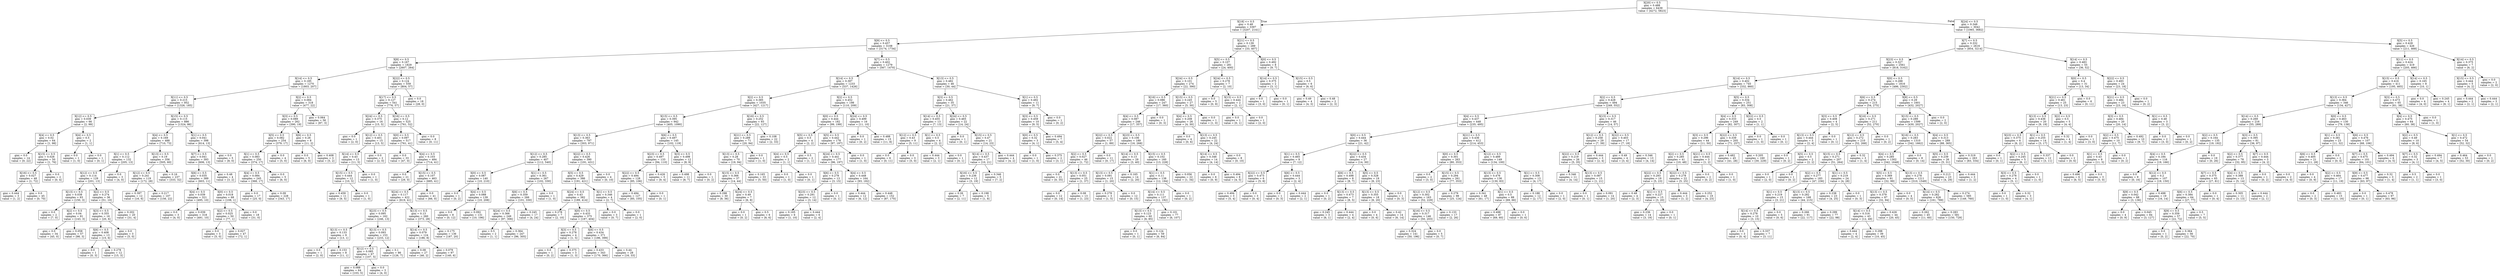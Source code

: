 digraph Tree {
node [shape=box] ;
0 [label="X[20] <= 0.5\ngini = 0.488\nsamples = 6439\nvalue = [4272, 5823]"] ;
1 [label="X[18] <= 0.5\ngini = 0.48\nsamples = 3397\nvalue = [3207, 2141]"] ;
0 -> 1 [labeldistance=2.5, labelangle=45, headlabel="True"] ;
2 [label="X[9] <= 0.5\ngini = 0.457\nsamples = 3108\nvalue = [3174, 1734]"] ;
1 -> 2 ;
3 [label="X[8] <= 0.5\ngini = 0.167\nsamples = 1829\nvalue = [2607, 264]"] ;
2 -> 3 ;
4 [label="X[14] <= 0.5\ngini = 0.185\nsamples = 1270\nvalue = [1803, 207]"] ;
3 -> 4 ;
5 [label="X[11] <= 0.5\ngini = 0.215\nsamples = 952\nvalue = [1326, 185]"] ;
4 -> 5 ;
6 [label="X[12] <= 0.5\ngini = 0.039\nsamples = 66\nvalue = [2, 99]"] ;
5 -> 6 ;
7 [label="X[4] <= 0.5\ngini = 0.02\nsamples = 64\nvalue = [1, 98]"] ;
6 -> 7 ;
8 [label="gini = 0.0\nsamples = 14\nvalue = [0, 22]"] ;
7 -> 8 ;
9 [label="X[15] <= 0.5\ngini = 0.026\nsamples = 50\nvalue = [1, 76]"] ;
7 -> 9 ;
10 [label="X[16] <= 0.5\ngini = 0.027\nsamples = 48\nvalue = [1, 72]"] ;
9 -> 10 ;
11 [label="gini = 0.444\nsamples = 3\nvalue = [1, 2]"] ;
10 -> 11 ;
12 [label="gini = 0.0\nsamples = 45\nvalue = [0, 70]"] ;
10 -> 12 ;
13 [label="gini = 0.0\nsamples = 2\nvalue = [0, 4]"] ;
9 -> 13 ;
14 [label="X[4] <= 0.5\ngini = 0.5\nsamples = 2\nvalue = [1, 1]"] ;
6 -> 14 ;
15 [label="gini = 0.0\nsamples = 1\nvalue = [1, 0]"] ;
14 -> 15 ;
16 [label="gini = 0.0\nsamples = 1\nvalue = [0, 1]"] ;
14 -> 16 ;
17 [label="X[15] <= 0.5\ngini = 0.115\nsamples = 886\nvalue = [1324, 86]"] ;
5 -> 17 ;
18 [label="X[4] <= 0.5\ngini = 0.169\nsamples = 488\nvalue = [710, 73]"] ;
17 -> 18 ;
19 [label="X[1] <= 0.5\ngini = 0.112\nsamples = 132\nvalue = [205, 13]"] ;
18 -> 19 ;
20 [label="X[12] <= 0.5\ngini = 0.114\nsamples = 129\nvalue = [201, 13]"] ;
19 -> 20 ;
21 [label="X[13] <= 0.5\ngini = 0.038\nsamples = 93\nvalue = [150, 3]"] ;
20 -> 21 ;
22 [label="gini = 0.0\nsamples = 2\nvalue = [7, 0]"] ;
21 -> 22 ;
23 [label="X[2] <= 0.5\ngini = 0.04\nsamples = 91\nvalue = [143, 3]"] ;
21 -> 23 ;
24 [label="gini = 0.0\nsamples = 34\nvalue = [45, 0]"] ;
23 -> 24 ;
25 [label="gini = 0.058\nsamples = 57\nvalue = [98, 3]"] ;
23 -> 25 ;
26 [label="X[2] <= 0.5\ngini = 0.274\nsamples = 36\nvalue = [51, 10]"] ;
20 -> 26 ;
27 [label="X[3] <= 0.5\ngini = 0.355\nsamples = 16\nvalue = [20, 6]"] ;
26 -> 27 ;
28 [label="X[6] <= 0.5\ngini = 0.408\nsamples = 13\nvalue = [15, 6]"] ;
27 -> 28 ;
29 [label="gini = 0.0\nsamples = 1\nvalue = [0, 3]"] ;
28 -> 29 ;
30 [label="gini = 0.278\nsamples = 12\nvalue = [15, 3]"] ;
28 -> 30 ;
31 [label="gini = 0.0\nsamples = 3\nvalue = [5, 0]"] ;
27 -> 31 ;
32 [label="gini = 0.202\nsamples = 20\nvalue = [31, 4]"] ;
26 -> 32 ;
33 [label="gini = 0.0\nsamples = 3\nvalue = [4, 0]"] ;
19 -> 33 ;
34 [label="X[13] <= 0.5\ngini = 0.19\nsamples = 356\nvalue = [505, 60]"] ;
18 -> 34 ;
35 [label="X[12] <= 0.5\ngini = 0.241\nsamples = 119\nvalue = [172, 28]"] ;
34 -> 35 ;
36 [label="gini = 0.397\nsamples = 12\nvalue = [16, 6]"] ;
35 -> 36 ;
37 [label="gini = 0.217\nsamples = 107\nvalue = [156, 22]"] ;
35 -> 37 ;
38 [label="gini = 0.16\nsamples = 237\nvalue = [333, 32]"] ;
34 -> 38 ;
39 [label="X[1] <= 0.5\ngini = 0.041\nsamples = 398\nvalue = [614, 13]"] ;
17 -> 39 ;
40 [label="X[7] <= 0.5\ngini = 0.041\nsamples = 393\nvalue = [606, 13]"] ;
39 -> 40 ;
41 [label="X[6] <= 0.5\ngini = 0.035\nsamples = 389\nvalue = [603, 11]"] ;
40 -> 41 ;
42 [label="X[4] <= 0.5\ngini = 0.039\nsamples = 321\nvalue = [495, 10]"] ;
41 -> 42 ;
43 [label="gini = 0.0\nsamples = 3\nvalue = [4, 0]"] ;
42 -> 43 ;
44 [label="gini = 0.039\nsamples = 318\nvalue = [491, 10]"] ;
42 -> 44 ;
45 [label="X[0] <= 0.5\ngini = 0.018\nsamples = 68\nvalue = [108, 1]"] ;
41 -> 45 ;
46 [label="X[2] <= 0.5\ngini = 0.025\nsamples = 50\nvalue = [77, 1]"] ;
45 -> 46 ;
47 [label="gini = 0.0\nsamples = 3\nvalue = [5, 0]"] ;
46 -> 47 ;
48 [label="gini = 0.027\nsamples = 47\nvalue = [72, 1]"] ;
46 -> 48 ;
49 [label="gini = 0.0\nsamples = 18\nvalue = [31, 0]"] ;
45 -> 49 ;
50 [label="gini = 0.48\nsamples = 4\nvalue = [3, 2]"] ;
40 -> 50 ;
51 [label="gini = 0.0\nsamples = 5\nvalue = [8, 0]"] ;
39 -> 51 ;
52 [label="X[2] <= 0.5\ngini = 0.084\nsamples = 318\nvalue = [477, 22]"] ;
4 -> 52 ;
53 [label="X[3] <= 0.5\ngini = 0.089\nsamples = 262\nvalue = [390, 19]"] ;
52 -> 53 ;
54 [label="X[5] <= 0.5\ngini = 0.082\nsamples = 254\nvalue = [379, 17]"] ;
53 -> 54 ;
55 [label="X[1] <= 0.5\ngini = 0.083\nsamples = 250\nvalue = [374, 17]"] ;
54 -> 55 ;
56 [label="X[4] <= 0.5\ngini = 0.084\nsamples = 245\nvalue = [368, 17]"] ;
55 -> 56 ;
57 [label="gini = 0.0\nsamples = 17\nvalue = [25, 0]"] ;
56 -> 57 ;
58 [label="gini = 0.09\nsamples = 228\nvalue = [343, 17]"] ;
56 -> 58 ;
59 [label="gini = 0.0\nsamples = 5\nvalue = [6, 0]"] ;
55 -> 59 ;
60 [label="gini = 0.0\nsamples = 4\nvalue = [5, 0]"] ;
54 -> 60 ;
61 [label="X[6] <= 0.5\ngini = 0.26\nsamples = 8\nvalue = [11, 2]"] ;
53 -> 61 ;
62 [label="gini = 0.0\nsamples = 5\nvalue = [6, 0]"] ;
61 -> 62 ;
63 [label="gini = 0.408\nsamples = 3\nvalue = [5, 2]"] ;
61 -> 63 ;
64 [label="gini = 0.064\nsamples = 56\nvalue = [87, 3]"] ;
52 -> 64 ;
65 [label="X[22] <= 0.5\ngini = 0.124\nsamples = 559\nvalue = [804, 57]"] ;
3 -> 65 ;
66 [label="X[17] <= 0.5\ngini = 0.127\nsamples = 541\nvalue = [776, 57]"] ;
65 -> 66 ;
67 [label="X[24] <= 0.5\ngini = 0.375\nsamples = 16\nvalue = [15, 5]"] ;
66 -> 67 ;
68 [label="gini = 0.0\nsamples = 1\nvalue = [2, 0]"] ;
67 -> 68 ;
69 [label="X[12] <= 0.5\ngini = 0.401\nsamples = 15\nvalue = [13, 5]"] ;
67 -> 69 ;
70 [label="X[14] <= 0.5\ngini = 0.43\nsamples = 13\nvalue = [11, 5]"] ;
69 -> 70 ;
71 [label="X[15] <= 0.5\ngini = 0.444\nsamples = 12\nvalue = [10, 5]"] ;
70 -> 71 ;
72 [label="gini = 0.459\nsamples = 11\nvalue = [9, 5]"] ;
71 -> 72 ;
73 [label="gini = 0.0\nsamples = 1\nvalue = [1, 0]"] ;
71 -> 73 ;
74 [label="gini = 0.0\nsamples = 1\nvalue = [1, 0]"] ;
70 -> 74 ;
75 [label="gini = 0.0\nsamples = 2\nvalue = [2, 0]"] ;
69 -> 75 ;
76 [label="X[16] <= 0.5\ngini = 0.12\nsamples = 525\nvalue = [761, 52]"] ;
66 -> 76 ;
77 [label="X[0] <= 0.5\ngini = 0.097\nsamples = 517\nvalue = [761, 41]"] ;
76 -> 77 ;
78 [label="gini = 0.0\nsamples = 33\nvalue = [47, 0]"] ;
77 -> 78 ;
79 [label="X[4] <= 0.5\ngini = 0.103\nsamples = 484\nvalue = [714, 41]"] ;
77 -> 79 ;
80 [label="gini = 0.0\nsamples = 21\nvalue = [29, 0]"] ;
79 -> 80 ;
81 [label="X[15] <= 0.5\ngini = 0.107\nsamples = 463\nvalue = [685, 41]"] ;
79 -> 81 ;
82 [label="X[24] <= 0.5\ngini = 0.117\nsamples = 422\nvalue = [619, 41]"] ;
81 -> 82 ;
83 [label="X[23] <= 0.5\ngini = 0.095\nsamples = 162\nvalue = [246, 13]"] ;
82 -> 83 ;
84 [label="X[13] <= 0.5\ngini = 0.133\nsamples = 9\nvalue = [13, 1]"] ;
83 -> 84 ;
85 [label="gini = 0.0\nsamples = 1\nvalue = [2, 0]"] ;
84 -> 85 ;
86 [label="gini = 0.153\nsamples = 8\nvalue = [11, 1]"] ;
84 -> 86 ;
87 [label="X[13] <= 0.5\ngini = 0.093\nsamples = 153\nvalue = [233, 12]"] ;
83 -> 87 ;
88 [label="X[12] <= 0.5\ngini = 0.085\nsamples = 67\nvalue = [107, 5]"] ;
87 -> 88 ;
89 [label="gini = 0.088\nsamples = 64\nvalue = [103, 5]"] ;
88 -> 89 ;
90 [label="gini = 0.0\nsamples = 3\nvalue = [4, 0]"] ;
88 -> 90 ;
91 [label="gini = 0.1\nsamples = 86\nvalue = [126, 7]"] ;
87 -> 91 ;
92 [label="X[13] <= 0.5\ngini = 0.13\nsamples = 260\nvalue = [373, 28]"] ;
82 -> 92 ;
93 [label="X[14] <= 0.5\ngini = 0.079\nsamples = 124\nvalue = [186, 8]"] ;
92 -> 93 ;
94 [label="gini = 0.08\nsamples = 27\nvalue = [46, 2]"] ;
93 -> 94 ;
95 [label="gini = 0.079\nsamples = 97\nvalue = [140, 6]"] ;
93 -> 95 ;
96 [label="gini = 0.175\nsamples = 136\nvalue = [187, 20]"] ;
92 -> 96 ;
97 [label="gini = 0.0\nsamples = 41\nvalue = [66, 0]"] ;
81 -> 97 ;
98 [label="gini = 0.0\nsamples = 8\nvalue = [0, 11]"] ;
76 -> 98 ;
99 [label="gini = 0.0\nsamples = 18\nvalue = [28, 0]"] ;
65 -> 99 ;
100 [label="X[7] <= 0.5\ngini = 0.402\nsamples = 1279\nvalue = [567, 1470]"] ;
2 -> 100 ;
101 [label="X[14] <= 0.5\ngini = 0.397\nsamples = 1233\nvalue = [537, 1426]"] ;
100 -> 101 ;
102 [label="X[2] <= 0.5\ngini = 0.385\nsamples = 1035\nvalue = [427, 1217]"] ;
101 -> 102 ;
103 [label="X[15] <= 0.5\ngini = 0.395\nsamples = 942\nvalue = [405, 1090]"] ;
102 -> 103 ;
104 [label="X[13] <= 0.5\ngini = 0.363\nsamples = 797\nvalue = [303, 971]"] ;
103 -> 104 ;
105 [label="X[12] <= 0.5\ngini = 0.285\nsamples = 407\nvalue = [112, 540]"] ;
104 -> 105 ;
106 [label="X[0] <= 0.5\ngini = 0.087\nsamples = 140\nvalue = [10, 210]"] ;
105 -> 106 ;
107 [label="gini = 0.0\nsamples = 1\nvalue = [0, 2]"] ;
106 -> 107 ;
108 [label="X[4] <= 0.5\ngini = 0.088\nsamples = 139\nvalue = [10, 208]"] ;
106 -> 108 ;
109 [label="gini = 0.0\nsamples = 8\nvalue = [0, 12]"] ;
108 -> 109 ;
110 [label="gini = 0.092\nsamples = 131\nvalue = [10, 196]"] ;
108 -> 110 ;
111 [label="X[1] <= 0.5\ngini = 0.361\nsamples = 267\nvalue = [102, 330]"] ;
105 -> 111 ;
112 [label="X[6] <= 0.5\ngini = 0.359\nsamples = 266\nvalue = [101, 330]"] ;
111 -> 112 ;
113 [label="X[24] <= 0.5\ngini = 0.366\nsamples = 249\nvalue = [97, 306]"] ;
112 -> 113 ;
114 [label="gini = 0.5\nsamples = 2\nvalue = [1, 1]"] ;
113 -> 114 ;
115 [label="gini = 0.364\nsamples = 247\nvalue = [96, 305]"] ;
113 -> 115 ;
116 [label="gini = 0.245\nsamples = 17\nvalue = [4, 24]"] ;
112 -> 116 ;
117 [label="gini = 0.0\nsamples = 1\nvalue = [1, 0]"] ;
111 -> 117 ;
118 [label="X[22] <= 0.5\ngini = 0.426\nsamples = 390\nvalue = [191, 431]"] ;
104 -> 118 ;
119 [label="X[5] <= 0.5\ngini = 0.429\nsamples = 386\nvalue = [191, 421]"] ;
118 -> 119 ;
120 [label="X[24] <= 0.5\ngini = 0.43\nsamples = 382\nvalue = [189, 414]"] ;
119 -> 120 ;
121 [label="gini = 0.278\nsamples = 7\nvalue = [2, 10]"] ;
120 -> 121 ;
122 [label="X[0] <= 0.5\ngini = 0.433\nsamples = 375\nvalue = [187, 404]"] ;
120 -> 122 ;
123 [label="X[3] <= 0.5\ngini = 0.278\nsamples = 4\nvalue = [1, 5]"] ;
122 -> 123 ;
124 [label="gini = 0.0\nsamples = 1\nvalue = [0, 2]"] ;
123 -> 124 ;
125 [label="gini = 0.375\nsamples = 3\nvalue = [1, 3]"] ;
123 -> 125 ;
126 [label="X[6] <= 0.5\ngini = 0.434\nsamples = 371\nvalue = [186, 399]"] ;
122 -> 126 ;
127 [label="gini = 0.433\nsamples = 343\nvalue = [170, 366]"] ;
126 -> 127 ;
128 [label="gini = 0.44\nsamples = 28\nvalue = [16, 33]"] ;
126 -> 128 ;
129 [label="X[1] <= 0.5\ngini = 0.346\nsamples = 4\nvalue = [2, 7]"] ;
119 -> 129 ;
130 [label="gini = 0.0\nsamples = 3\nvalue = [0, 7]"] ;
129 -> 130 ;
131 [label="gini = 0.0\nsamples = 1\nvalue = [2, 0]"] ;
129 -> 131 ;
132 [label="gini = 0.0\nsamples = 4\nvalue = [0, 10]"] ;
118 -> 132 ;
133 [label="X[6] <= 0.5\ngini = 0.497\nsamples = 145\nvalue = [102, 119]"] ;
103 -> 133 ;
134 [label="X[23] <= 0.5\ngini = 0.497\nsamples = 133\nvalue = [94, 110]"] ;
133 -> 134 ;
135 [label="X[22] <= 0.5\ngini = 0.494\nsamples = 128\nvalue = [85, 106]"] ;
134 -> 135 ;
136 [label="gini = 0.494\nsamples = 127\nvalue = [85, 105]"] ;
135 -> 136 ;
137 [label="gini = 0.0\nsamples = 1\nvalue = [0, 1]"] ;
135 -> 137 ;
138 [label="gini = 0.426\nsamples = 5\nvalue = [9, 4]"] ;
134 -> 138 ;
139 [label="X[3] <= 0.5\ngini = 0.498\nsamples = 12\nvalue = [8, 9]"] ;
133 -> 139 ;
140 [label="gini = 0.498\nsamples = 11\nvalue = [8, 7]"] ;
139 -> 140 ;
141 [label="gini = 0.0\nsamples = 1\nvalue = [0, 2]"] ;
139 -> 141 ;
142 [label="X[16] <= 0.5\ngini = 0.252\nsamples = 93\nvalue = [22, 127]"] ;
102 -> 142 ;
143 [label="X[21] <= 0.5\ngini = 0.289\nsamples = 71\nvalue = [20, 94]"] ;
142 -> 143 ;
144 [label="X[13] <= 0.5\ngini = 0.28\nsamples = 70\nvalue = [19, 94]"] ;
143 -> 144 ;
145 [label="X[15] <= 0.5\ngini = 0.366\nsamples = 37\nvalue = [14, 44]"] ;
144 -> 145 ;
146 [label="gini = 0.298\nsamples = 30\nvalue = [8, 36]"] ;
145 -> 146 ;
147 [label="X[24] <= 0.5\ngini = 0.49\nsamples = 7\nvalue = [6, 8]"] ;
145 -> 147 ;
148 [label="gini = 0.0\nsamples = 1\nvalue = [0, 2]"] ;
147 -> 148 ;
149 [label="gini = 0.5\nsamples = 6\nvalue = [6, 6]"] ;
147 -> 149 ;
150 [label="gini = 0.165\nsamples = 33\nvalue = [5, 50]"] ;
144 -> 150 ;
151 [label="gini = 0.0\nsamples = 1\nvalue = [1, 0]"] ;
143 -> 151 ;
152 [label="gini = 0.108\nsamples = 22\nvalue = [2, 33]"] ;
142 -> 152 ;
153 [label="X[2] <= 0.5\ngini = 0.452\nsamples = 198\nvalue = [110, 209]"] ;
101 -> 153 ;
154 [label="X[0] <= 0.5\ngini = 0.444\nsamples = 182\nvalue = [99, 199]"] ;
153 -> 154 ;
155 [label="X[5] <= 0.5\ngini = 0.5\nsamples = 4\nvalue = [2, 2]"] ;
154 -> 155 ;
156 [label="X[4] <= 0.5\ngini = 0.5\nsamples = 2\nvalue = [1, 1]"] ;
155 -> 156 ;
157 [label="gini = 0.0\nsamples = 1\nvalue = [1, 0]"] ;
156 -> 157 ;
158 [label="gini = 0.0\nsamples = 1\nvalue = [0, 1]"] ;
156 -> 158 ;
159 [label="gini = 0.5\nsamples = 2\nvalue = [1, 1]"] ;
155 -> 159 ;
160 [label="X[5] <= 0.5\ngini = 0.442\nsamples = 178\nvalue = [97, 197]"] ;
154 -> 160 ;
161 [label="X[24] <= 0.5\ngini = 0.441\nsamples = 177\nvalue = [96, 197]"] ;
160 -> 161 ;
162 [label="X[6] <= 0.5\ngini = 0.278\nsamples = 13\nvalue = [3, 15]"] ;
161 -> 162 ;
163 [label="X[23] <= 0.5\ngini = 0.291\nsamples = 12\nvalue = [3, 14]"] ;
162 -> 163 ;
164 [label="gini = 0.165\nsamples = 6\nvalue = [1, 10]"] ;
163 -> 164 ;
165 [label="gini = 0.444\nsamples = 6\nvalue = [2, 4]"] ;
163 -> 165 ;
166 [label="gini = 0.0\nsamples = 1\nvalue = [0, 1]"] ;
162 -> 166 ;
167 [label="X[4] <= 0.5\ngini = 0.448\nsamples = 164\nvalue = [93, 182]"] ;
161 -> 167 ;
168 [label="gini = 0.444\nsamples = 12\nvalue = [6, 12]"] ;
167 -> 168 ;
169 [label="gini = 0.448\nsamples = 152\nvalue = [87, 170]"] ;
167 -> 169 ;
170 [label="gini = 0.0\nsamples = 1\nvalue = [1, 0]"] ;
160 -> 170 ;
171 [label="X[24] <= 0.5\ngini = 0.499\nsamples = 16\nvalue = [11, 10]"] ;
153 -> 171 ;
172 [label="gini = 0.0\nsamples = 1\nvalue = [0, 2]"] ;
171 -> 172 ;
173 [label="gini = 0.488\nsamples = 15\nvalue = [11, 8]"] ;
171 -> 173 ;
174 [label="X[13] <= 0.5\ngini = 0.482\nsamples = 46\nvalue = [30, 44]"] ;
100 -> 174 ;
175 [label="X[3] <= 0.5\ngini = 0.462\nsamples = 35\nvalue = [21, 37]"] ;
174 -> 175 ;
176 [label="X[14] <= 0.5\ngini = 0.455\nsamples = 13\nvalue = [7, 13]"] ;
175 -> 176 ;
177 [label="X[12] <= 0.5\ngini = 0.43\nsamples = 9\nvalue = [5, 11]"] ;
176 -> 177 ;
178 [label="gini = 0.0\nsamples = 6\nvalue = [0, 11]"] ;
177 -> 178 ;
179 [label="gini = 0.0\nsamples = 3\nvalue = [5, 0]"] ;
177 -> 179 ;
180 [label="X[1] <= 0.5\ngini = 0.5\nsamples = 4\nvalue = [2, 2]"] ;
176 -> 180 ;
181 [label="gini = 0.444\nsamples = 3\nvalue = [2, 1]"] ;
180 -> 181 ;
182 [label="gini = 0.0\nsamples = 1\nvalue = [0, 1]"] ;
180 -> 182 ;
183 [label="X[24] <= 0.5\ngini = 0.465\nsamples = 22\nvalue = [14, 24]"] ;
175 -> 183 ;
184 [label="gini = 0.0\nsamples = 1\nvalue = [0, 1]"] ;
183 -> 184 ;
185 [label="X[15] <= 0.5\ngini = 0.47\nsamples = 21\nvalue = [14, 23]"] ;
183 -> 185 ;
186 [label="X[14] <= 0.5\ngini = 0.437\nsamples = 17\nvalue = [10, 21]"] ;
185 -> 186 ;
187 [label="X[16] <= 0.5\ngini = 0.236\nsamples = 12\nvalue = [3, 19]"] ;
186 -> 187 ;
188 [label="gini = 0.26\nsamples = 7\nvalue = [2, 11]"] ;
187 -> 188 ;
189 [label="gini = 0.198\nsamples = 5\nvalue = [1, 8]"] ;
187 -> 189 ;
190 [label="gini = 0.346\nsamples = 5\nvalue = [7, 2]"] ;
186 -> 190 ;
191 [label="gini = 0.444\nsamples = 4\nvalue = [4, 2]"] ;
185 -> 191 ;
192 [label="X[1] <= 0.5\ngini = 0.492\nsamples = 11\nvalue = [9, 7]"] ;
174 -> 192 ;
193 [label="X[3] <= 0.5\ngini = 0.459\nsamples = 10\nvalue = [9, 5]"] ;
192 -> 193 ;
194 [label="X[0] <= 0.5\ngini = 0.32\nsamples = 3\nvalue = [4, 1]"] ;
193 -> 194 ;
195 [label="gini = 0.0\nsamples = 1\nvalue = [1, 0]"] ;
194 -> 195 ;
196 [label="gini = 0.375\nsamples = 2\nvalue = [3, 1]"] ;
194 -> 196 ;
197 [label="gini = 0.494\nsamples = 7\nvalue = [5, 4]"] ;
193 -> 197 ;
198 [label="gini = 0.0\nsamples = 1\nvalue = [0, 2]"] ;
192 -> 198 ;
199 [label="X[21] <= 0.5\ngini = 0.139\nsamples = 289\nvalue = [33, 407]"] ;
1 -> 199 ;
200 [label="X[5] <= 0.5\ngini = 0.107\nsamples = 281\nvalue = [24, 400]"] ;
199 -> 200 ;
201 [label="X[24] <= 0.5\ngini = 0.101\nsamples = 274\nvalue = [22, 390]"] ;
200 -> 201 ;
202 [label="X[16] <= 0.5\ngini = 0.086\nsamples = 247\nvalue = [17, 360]"] ;
201 -> 202 ;
203 [label="X[4] <= 0.5\ngini = 0.087\nsamples = 246\nvalue = [17, 357]"] ;
202 -> 203 ;
204 [label="X[22] <= 0.5\ngini = 0.022\nsamples = 57\nvalue = [1, 89]"] ;
203 -> 204 ;
205 [label="X[2] <= 0.5\ngini = 0.027\nsamples = 46\nvalue = [1, 72]"] ;
204 -> 205 ;
206 [label="gini = 0.0\nsamples = 21\nvalue = [0, 35]"] ;
205 -> 206 ;
207 [label="X[13] <= 0.5\ngini = 0.051\nsamples = 25\nvalue = [1, 37]"] ;
205 -> 207 ;
208 [label="gini = 0.0\nsamples = 12\nvalue = [0, 14]"] ;
207 -> 208 ;
209 [label="gini = 0.08\nsamples = 13\nvalue = [1, 23]"] ;
207 -> 209 ;
210 [label="gini = 0.0\nsamples = 11\nvalue = [0, 17]"] ;
204 -> 210 ;
211 [label="X[23] <= 0.5\ngini = 0.106\nsamples = 189\nvalue = [16, 268]"] ;
203 -> 211 ;
212 [label="X[14] <= 0.5\ngini = 0.13\nsamples = 29\nvalue = [3, 40]"] ;
211 -> 212 ;
213 [label="X[13] <= 0.5\ngini = 0.091\nsamples = 15\nvalue = [1, 20]"] ;
212 -> 213 ;
214 [label="gini = 0.278\nsamples = 3\nvalue = [1, 5]"] ;
213 -> 214 ;
215 [label="gini = 0.0\nsamples = 12\nvalue = [0, 15]"] ;
213 -> 215 ;
216 [label="gini = 0.165\nsamples = 14\nvalue = [2, 20]"] ;
212 -> 216 ;
217 [label="X[15] <= 0.5\ngini = 0.102\nsamples = 160\nvalue = [13, 228]"] ;
211 -> 217 ;
218 [label="X[1] <= 0.5\ngini = 0.11\nsamples = 138\nvalue = [12, 194]"] ;
217 -> 218 ;
219 [label="X[14] <= 0.5\ngini = 0.111\nsamples = 137\nvalue = [12, 192]"] ;
218 -> 219 ;
220 [label="X[13] <= 0.5\ngini = 0.123\nsamples = 60\nvalue = [6, 85]"] ;
219 -> 220 ;
221 [label="gini = 0.0\nsamples = 1\nvalue = [0, 1]"] ;
220 -> 221 ;
222 [label="gini = 0.124\nsamples = 59\nvalue = [6, 84]"] ;
220 -> 222 ;
223 [label="gini = 0.101\nsamples = 77\nvalue = [6, 107]"] ;
219 -> 223 ;
224 [label="gini = 0.0\nsamples = 1\nvalue = [0, 2]"] ;
218 -> 224 ;
225 [label="gini = 0.056\nsamples = 22\nvalue = [1, 34]"] ;
217 -> 225 ;
226 [label="gini = 0.0\nsamples = 1\nvalue = [0, 3]"] ;
202 -> 226 ;
227 [label="X[15] <= 0.5\ngini = 0.245\nsamples = 27\nvalue = [5, 30]"] ;
201 -> 227 ;
228 [label="X[4] <= 0.5\ngini = 0.208\nsamples = 26\nvalue = [4, 30]"] ;
227 -> 228 ;
229 [label="gini = 0.0\nsamples = 4\nvalue = [0, 6]"] ;
228 -> 229 ;
230 [label="X[13] <= 0.5\ngini = 0.245\nsamples = 22\nvalue = [4, 24]"] ;
228 -> 230 ;
231 [label="X[14] <= 0.5\ngini = 0.346\nsamples = 14\nvalue = [4, 14]"] ;
230 -> 231 ;
232 [label="gini = 0.0\nsamples = 6\nvalue = [0, 9]"] ;
231 -> 232 ;
233 [label="gini = 0.494\nsamples = 8\nvalue = [4, 5]"] ;
231 -> 233 ;
234 [label="gini = 0.0\nsamples = 8\nvalue = [0, 10]"] ;
230 -> 234 ;
235 [label="gini = 0.0\nsamples = 1\nvalue = [1, 0]"] ;
227 -> 235 ;
236 [label="X[24] <= 0.5\ngini = 0.278\nsamples = 7\nvalue = [2, 10]"] ;
200 -> 236 ;
237 [label="gini = 0.0\nsamples = 5\nvalue = [0, 9]"] ;
236 -> 237 ;
238 [label="X[15] <= 0.5\ngini = 0.444\nsamples = 2\nvalue = [2, 1]"] ;
236 -> 238 ;
239 [label="gini = 0.0\nsamples = 1\nvalue = [0, 1]"] ;
238 -> 239 ;
240 [label="gini = 0.0\nsamples = 1\nvalue = [2, 0]"] ;
238 -> 240 ;
241 [label="X[0] <= 0.5\ngini = 0.492\nsamples = 8\nvalue = [9, 7]"] ;
199 -> 241 ;
242 [label="X[14] <= 0.5\ngini = 0.375\nsamples = 2\nvalue = [3, 1]"] ;
241 -> 242 ;
243 [label="gini = 0.0\nsamples = 1\nvalue = [3, 0]"] ;
242 -> 243 ;
244 [label="gini = 0.0\nsamples = 1\nvalue = [0, 1]"] ;
242 -> 244 ;
245 [label="X[15] <= 0.5\ngini = 0.5\nsamples = 6\nvalue = [6, 6]"] ;
241 -> 245 ;
246 [label="gini = 0.49\nsamples = 4\nvalue = [4, 3]"] ;
245 -> 246 ;
247 [label="gini = 0.48\nsamples = 2\nvalue = [2, 3]"] ;
245 -> 247 ;
248 [label="X[24] <= 0.5\ngini = 0.348\nsamples = 3042\nvalue = [1065, 3682]"] ;
0 -> 248 [labeldistance=2.5, labelangle=-45, headlabel="False"] ;
249 [label="X[7] <= 0.5\ngini = 0.332\nsamples = 2616\nvalue = [854, 3214]"] ;
248 -> 249 ;
250 [label="X[23] <= 0.5\ngini = 0.327\nsamples = 2561\nvalue = [818, 3162]"] ;
249 -> 250 ;
251 [label="X[14] <= 0.5\ngini = 0.402\nsamples = 745\nvalue = [332, 860]"] ;
250 -> 251 ;
252 [label="X[2] <= 0.5\ngini = 0.428\nsamples = 494\nvalue = [249, 552]"] ;
251 -> 252 ;
253 [label="X[4] <= 0.5\ngini = 0.437\nsamples = 448\nvalue = [235, 495]"] ;
252 -> 253 ;
254 [label="X[0] <= 0.5\ngini = 0.444\nsamples = 36\nvalue = [21, 42]"] ;
253 -> 254 ;
255 [label="X[1] <= 0.5\ngini = 0.465\nsamples = 9\nvalue = [7, 12]"] ;
254 -> 255 ;
256 [label="X[22] <= 0.5\ngini = 0.473\nsamples = 6\nvalue = [5, 8]"] ;
255 -> 256 ;
257 [label="gini = 0.494\nsamples = 3\nvalue = [5, 4]"] ;
256 -> 257 ;
258 [label="gini = 0.0\nsamples = 3\nvalue = [0, 4]"] ;
256 -> 258 ;
259 [label="X[6] <= 0.5\ngini = 0.444\nsamples = 3\nvalue = [2, 4]"] ;
255 -> 259 ;
260 [label="gini = 0.0\nsamples = 1\nvalue = [0, 3]"] ;
259 -> 260 ;
261 [label="gini = 0.444\nsamples = 2\nvalue = [2, 1]"] ;
259 -> 261 ;
262 [label="X[22] <= 0.5\ngini = 0.434\nsamples = 27\nvalue = [14, 30]"] ;
254 -> 262 ;
263 [label="X[6] <= 0.5\ngini = 0.498\nsamples = 8\nvalue = [8, 7]"] ;
262 -> 263 ;
264 [label="gini = 0.0\nsamples = 1\nvalue = [0, 2]"] ;
263 -> 264 ;
265 [label="X[13] <= 0.5\ngini = 0.473\nsamples = 7\nvalue = [8, 5]"] ;
263 -> 265 ;
266 [label="gini = 0.245\nsamples = 3\nvalue = [6, 1]"] ;
265 -> 266 ;
267 [label="gini = 0.444\nsamples = 4\nvalue = [2, 4]"] ;
265 -> 267 ;
268 [label="X[5] <= 0.5\ngini = 0.328\nsamples = 19\nvalue = [6, 23]"] ;
262 -> 268 ;
269 [label="X[13] <= 0.5\ngini = 0.355\nsamples = 18\nvalue = [6, 20]"] ;
268 -> 269 ;
270 [label="gini = 0.0\nsamples = 4\nvalue = [0, 6]"] ;
269 -> 270 ;
271 [label="gini = 0.42\nsamples = 14\nvalue = [6, 14]"] ;
269 -> 271 ;
272 [label="gini = 0.0\nsamples = 1\nvalue = [0, 3]"] ;
268 -> 272 ;
273 [label="X[21] <= 0.5\ngini = 0.436\nsamples = 412\nvalue = [214, 453]"] ;
253 -> 273 ;
274 [label="X[0] <= 0.5\ngini = 0.301\nsamples = 263\nvalue = [80, 353]"] ;
273 -> 274 ;
275 [label="gini = 0.0\nsamples = 2\nvalue = [3, 0]"] ;
274 -> 275 ;
276 [label="X[15] <= 0.5\ngini = 0.294\nsamples = 261\nvalue = [77, 353]"] ;
274 -> 276 ;
277 [label="X[12] <= 0.5\ngini = 0.302\nsamples = 163\nvalue = [52, 229]"] ;
276 -> 277 ;
278 [label="X[16] <= 0.5\ngini = 0.317\nsamples = 146\nvalue = [50, 203]"] ;
277 -> 278 ;
279 [label="gini = 0.324\nsamples = 141\nvalue = [50, 196]"] ;
278 -> 279 ;
280 [label="gini = 0.0\nsamples = 5\nvalue = [0, 7]"] ;
278 -> 280 ;
281 [label="gini = 0.133\nsamples = 17\nvalue = [2, 26]"] ;
277 -> 281 ;
282 [label="gini = 0.279\nsamples = 98\nvalue = [25, 124]"] ;
276 -> 282 ;
283 [label="X[12] <= 0.5\ngini = 0.489\nsamples = 149\nvalue = [134, 100]"] ;
273 -> 283 ;
284 [label="X[13] <= 0.5\ngini = 0.476\nsamples = 136\nvalue = [130, 83]"] ;
283 -> 284 ;
285 [label="gini = 0.341\nsamples = 48\nvalue = [61, 17]"] ;
284 -> 285 ;
286 [label="X[1] <= 0.5\ngini = 0.5\nsamples = 88\nvalue = [69, 66]"] ;
284 -> 286 ;
287 [label="gini = 0.498\nsamples = 87\nvalue = [69, 60]"] ;
286 -> 287 ;
288 [label="gini = 0.0\nsamples = 1\nvalue = [0, 6]"] ;
286 -> 288 ;
289 [label="X[1] <= 0.5\ngini = 0.308\nsamples = 13\nvalue = [4, 17]"] ;
283 -> 289 ;
290 [label="gini = 0.188\nsamples = 12\nvalue = [2, 17]"] ;
289 -> 290 ;
291 [label="gini = 0.0\nsamples = 1\nvalue = [2, 0]"] ;
289 -> 291 ;
292 [label="X[15] <= 0.5\ngini = 0.317\nsamples = 46\nvalue = [14, 57]"] ;
252 -> 292 ;
293 [label="X[12] <= 0.5\ngini = 0.258\nsamples = 29\nvalue = [7, 39]"] ;
292 -> 293 ;
294 [label="X[22] <= 0.5\ngini = 0.219\nsamples = 26\nvalue = [5, 35]"] ;
293 -> 294 ;
295 [label="gini = 0.346\nsamples = 11\nvalue = [4, 14]"] ;
294 -> 295 ;
296 [label="X[13] <= 0.5\ngini = 0.087\nsamples = 15\nvalue = [1, 21]"] ;
294 -> 296 ;
297 [label="gini = 0.0\nsamples = 1\nvalue = [0, 1]"] ;
296 -> 297 ;
298 [label="gini = 0.091\nsamples = 14\nvalue = [1, 20]"] ;
296 -> 298 ;
299 [label="gini = 0.444\nsamples = 3\nvalue = [2, 4]"] ;
293 -> 299 ;
300 [label="X[22] <= 0.5\ngini = 0.403\nsamples = 17\nvalue = [7, 18]"] ;
292 -> 300 ;
301 [label="gini = 0.49\nsamples = 4\nvalue = [3, 4]"] ;
300 -> 301 ;
302 [label="gini = 0.346\nsamples = 13\nvalue = [4, 14]"] ;
300 -> 302 ;
303 [label="X[5] <= 0.5\ngini = 0.334\nsamples = 251\nvalue = [83, 308]"] ;
251 -> 303 ;
304 [label="X[4] <= 0.5\ngini = 0.333\nsamples = 249\nvalue = [82, 307]"] ;
303 -> 304 ;
305 [label="X[3] <= 0.5\ngini = 0.296\nsamples = 44\nvalue = [11, 50]"] ;
304 -> 305 ;
306 [label="X[2] <= 0.5\ngini = 0.285\nsamples = 41\nvalue = [10, 48]"] ;
305 -> 306 ;
307 [label="X[22] <= 0.5\ngini = 0.293\nsamples = 19\nvalue = [5, 23]"] ;
306 -> 307 ;
308 [label="gini = 0.48\nsamples = 4\nvalue = [2, 3]"] ;
307 -> 308 ;
309 [label="X[1] <= 0.5\ngini = 0.227\nsamples = 15\nvalue = [3, 20]"] ;
307 -> 309 ;
310 [label="gini = 0.236\nsamples = 14\nvalue = [3, 19]"] ;
309 -> 310 ;
311 [label="gini = 0.0\nsamples = 1\nvalue = [0, 1]"] ;
309 -> 311 ;
312 [label="X[22] <= 0.5\ngini = 0.278\nsamples = 22\nvalue = [5, 25]"] ;
306 -> 312 ;
313 [label="gini = 0.444\nsamples = 3\nvalue = [1, 2]"] ;
312 -> 313 ;
314 [label="gini = 0.252\nsamples = 19\nvalue = [4, 23]"] ;
312 -> 314 ;
315 [label="X[21] <= 0.5\ngini = 0.444\nsamples = 3\nvalue = [1, 2]"] ;
305 -> 315 ;
316 [label="gini = 0.0\nsamples = 2\nvalue = [0, 2]"] ;
315 -> 316 ;
317 [label="gini = 0.0\nsamples = 1\nvalue = [1, 0]"] ;
315 -> 317 ;
318 [label="X[22] <= 0.5\ngini = 0.339\nsamples = 205\nvalue = [71, 257]"] ;
304 -> 318 ;
319 [label="gini = 0.482\nsamples = 45\nvalue = [41, 28]"] ;
318 -> 319 ;
320 [label="gini = 0.205\nsamples = 160\nvalue = [30, 229]"] ;
318 -> 320 ;
321 [label="X[22] <= 0.5\ngini = 0.5\nsamples = 2\nvalue = [1, 1]"] ;
303 -> 321 ;
322 [label="gini = 0.0\nsamples = 1\nvalue = [1, 0]"] ;
321 -> 322 ;
323 [label="gini = 0.0\nsamples = 1\nvalue = [0, 1]"] ;
321 -> 323 ;
324 [label="X[0] <= 0.5\ngini = 0.288\nsamples = 1816\nvalue = [486, 2302]"] ;
250 -> 324 ;
325 [label="X[6] <= 0.5\ngini = 0.274\nsamples = 215\nvalue = [54, 275]"] ;
324 -> 325 ;
326 [label="X[3] <= 0.5\ngini = 0.408\nsamples = 4\nvalue = [2, 5]"] ;
325 -> 326 ;
327 [label="X[13] <= 0.5\ngini = 0.444\nsamples = 3\nvalue = [2, 4]"] ;
326 -> 327 ;
328 [label="gini = 0.0\nsamples = 1\nvalue = [0, 2]"] ;
327 -> 328 ;
329 [label="X[5] <= 0.5\ngini = 0.5\nsamples = 2\nvalue = [2, 2]"] ;
327 -> 329 ;
330 [label="gini = 0.0\nsamples = 1\nvalue = [2, 0]"] ;
329 -> 330 ;
331 [label="gini = 0.0\nsamples = 1\nvalue = [0, 2]"] ;
329 -> 331 ;
332 [label="gini = 0.0\nsamples = 1\nvalue = [0, 1]"] ;
326 -> 332 ;
333 [label="X[16] <= 0.5\ngini = 0.271\nsamples = 211\nvalue = [52, 270]"] ;
325 -> 333 ;
334 [label="X[12] <= 0.5\ngini = 0.272\nsamples = 210\nvalue = [52, 268]"] ;
333 -> 334 ;
335 [label="X[15] <= 0.5\ngini = 0.271\nsamples = 207\nvalue = [51, 264]"] ;
334 -> 335 ;
336 [label="X[2] <= 0.5\ngini = 0.277\nsamples = 183\nvalue = [47, 236]"] ;
335 -> 336 ;
337 [label="X[1] <= 0.5\ngini = 0.219\nsamples = 15\nvalue = [3, 21]"] ;
336 -> 337 ;
338 [label="X[14] <= 0.5\ngini = 0.278\nsamples = 10\nvalue = [3, 15]"] ;
337 -> 338 ;
339 [label="gini = 0.0\nsamples = 3\nvalue = [0, 4]"] ;
338 -> 339 ;
340 [label="gini = 0.337\nsamples = 7\nvalue = [3, 11]"] ;
338 -> 340 ;
341 [label="gini = 0.0\nsamples = 5\nvalue = [0, 6]"] ;
337 -> 341 ;
342 [label="X[13] <= 0.5\ngini = 0.282\nsamples = 168\nvalue = [44, 215]"] ;
336 -> 342 ;
343 [label="gini = 0.266\nsamples = 91\nvalue = [22, 117]"] ;
342 -> 343 ;
344 [label="gini = 0.299\nsamples = 77\nvalue = [22, 98]"] ;
342 -> 344 ;
345 [label="X[1] <= 0.5\ngini = 0.219\nsamples = 24\nvalue = [4, 28]"] ;
335 -> 345 ;
346 [label="gini = 0.238\nsamples = 23\nvalue = [4, 25]"] ;
345 -> 346 ;
347 [label="gini = 0.0\nsamples = 1\nvalue = [0, 3]"] ;
345 -> 347 ;
348 [label="gini = 0.32\nsamples = 3\nvalue = [1, 4]"] ;
334 -> 348 ;
349 [label="gini = 0.0\nsamples = 1\nvalue = [0, 2]"] ;
333 -> 349 ;
350 [label="X[8] <= 0.5\ngini = 0.29\nsamples = 1601\nvalue = [432, 2027]"] ;
324 -> 350 ;
351 [label="X[15] <= 0.5\ngini = 0.289\nsamples = 1599\nvalue = [430, 2027]"] ;
350 -> 351 ;
352 [label="X[16] <= 0.5\ngini = 0.283\nsamples = 1310\nvalue = [342, 1662]"] ;
351 -> 352 ;
353 [label="X[4] <= 0.5\ngini = 0.285\nsamples = 1302\nvalue = [342, 1648]"] ;
352 -> 353 ;
354 [label="X[5] <= 0.5\ngini = 0.369\nsamples = 91\nvalue = [32, 99]"] ;
353 -> 354 ;
355 [label="X[13] <= 0.5\ngini = 0.379\nsamples = 87\nvalue = [32, 94]"] ;
354 -> 355 ;
356 [label="X[14] <= 0.5\ngini = 0.316\nsamples = 43\nvalue = [12, 49]"] ;
355 -> 356 ;
357 [label="gini = 0.444\nsamples = 4\nvalue = [2, 4]"] ;
356 -> 357 ;
358 [label="gini = 0.298\nsamples = 39\nvalue = [10, 45]"] ;
356 -> 358 ;
359 [label="gini = 0.426\nsamples = 44\nvalue = [20, 45]"] ;
355 -> 359 ;
360 [label="gini = 0.0\nsamples = 4\nvalue = [0, 5]"] ;
354 -> 360 ;
361 [label="X[13] <= 0.5\ngini = 0.278\nsamples = 1211\nvalue = [310, 1549]"] ;
353 -> 361 ;
362 [label="X[14] <= 0.5\ngini = 0.282\nsamples = 626\nvalue = [161, 789]"] ;
361 -> 362 ;
363 [label="gini = 0.262\nsamples = 45\nvalue = [11, 60]"] ;
362 -> 363 ;
364 [label="gini = 0.283\nsamples = 581\nvalue = [150, 729]"] ;
362 -> 364 ;
365 [label="gini = 0.274\nsamples = 585\nvalue = [149, 760]"] ;
361 -> 365 ;
366 [label="gini = 0.0\nsamples = 8\nvalue = [0, 14]"] ;
352 -> 366 ;
367 [label="X[4] <= 0.5\ngini = 0.313\nsamples = 289\nvalue = [88, 365]"] ;
351 -> 367 ;
368 [label="X[5] <= 0.5\ngini = 0.239\nsamples = 26\nvalue = [5, 31]"] ;
367 -> 368 ;
369 [label="gini = 0.213\nsamples = 23\nvalue = [4, 29]"] ;
368 -> 369 ;
370 [label="gini = 0.444\nsamples = 3\nvalue = [1, 2]"] ;
368 -> 370 ;
371 [label="gini = 0.319\nsamples = 263\nvalue = [83, 334]"] ;
367 -> 371 ;
372 [label="gini = 0.0\nsamples = 2\nvalue = [2, 0]"] ;
350 -> 372 ;
373 [label="X[14] <= 0.5\ngini = 0.483\nsamples = 55\nvalue = [36, 52]"] ;
249 -> 373 ;
374 [label="X[0] <= 0.5\ngini = 0.4\nsamples = 31\nvalue = [13, 34]"] ;
373 -> 374 ;
375 [label="X[21] <= 0.5\ngini = 0.461\nsamples = 25\nvalue = [13, 23]"] ;
374 -> 375 ;
376 [label="X[13] <= 0.5\ngini = 0.436\nsamples = 20\nvalue = [9, 19]"] ;
375 -> 376 ;
377 [label="X[23] <= 0.5\ngini = 0.375\nsamples = 6\nvalue = [6, 2]"] ;
376 -> 377 ;
378 [label="gini = 0.0\nsamples = 1\nvalue = [0, 1]"] ;
377 -> 378 ;
379 [label="X[2] <= 0.5\ngini = 0.245\nsamples = 5\nvalue = [6, 1]"] ;
377 -> 379 ;
380 [label="X[3] <= 0.5\ngini = 0.278\nsamples = 4\nvalue = [5, 1]"] ;
379 -> 380 ;
381 [label="gini = 0.0\nsamples = 1\nvalue = [1, 0]"] ;
380 -> 381 ;
382 [label="gini = 0.32\nsamples = 3\nvalue = [4, 1]"] ;
380 -> 382 ;
383 [label="gini = 0.0\nsamples = 1\nvalue = [1, 0]"] ;
379 -> 383 ;
384 [label="X[1] <= 0.5\ngini = 0.255\nsamples = 14\nvalue = [3, 17]"] ;
376 -> 384 ;
385 [label="gini = 0.337\nsamples = 12\nvalue = [3, 11]"] ;
384 -> 385 ;
386 [label="gini = 0.0\nsamples = 2\nvalue = [0, 6]"] ;
384 -> 386 ;
387 [label="X[2] <= 0.5\ngini = 0.5\nsamples = 5\nvalue = [4, 4]"] ;
375 -> 387 ;
388 [label="gini = 0.32\nsamples = 4\nvalue = [1, 4]"] ;
387 -> 388 ;
389 [label="gini = 0.0\nsamples = 1\nvalue = [3, 0]"] ;
387 -> 389 ;
390 [label="gini = 0.0\nsamples = 6\nvalue = [0, 11]"] ;
374 -> 390 ;
391 [label="X[22] <= 0.5\ngini = 0.493\nsamples = 24\nvalue = [23, 18]"] ;
373 -> 391 ;
392 [label="X[21] <= 0.5\ngini = 0.484\nsamples = 23\nvalue = [23, 16]"] ;
391 -> 392 ;
393 [label="X[3] <= 0.5\ngini = 0.484\nsamples = 20\nvalue = [20, 14]"] ;
392 -> 393 ;
394 [label="X[2] <= 0.5\ngini = 0.475\nsamples = 10\nvalue = [11, 7]"] ;
393 -> 394 ;
395 [label="X[1] <= 0.5\ngini = 0.43\nsamples = 9\nvalue = [11, 5]"] ;
394 -> 395 ;
396 [label="gini = 0.496\nsamples = 6\nvalue = [6, 5]"] ;
395 -> 396 ;
397 [label="gini = 0.0\nsamples = 3\nvalue = [5, 0]"] ;
395 -> 397 ;
398 [label="gini = 0.0\nsamples = 1\nvalue = [0, 2]"] ;
394 -> 398 ;
399 [label="gini = 0.492\nsamples = 10\nvalue = [9, 7]"] ;
393 -> 399 ;
400 [label="X[1] <= 0.5\ngini = 0.48\nsamples = 3\nvalue = [3, 2]"] ;
392 -> 400 ;
401 [label="gini = 0.0\nsamples = 2\nvalue = [3, 0]"] ;
400 -> 401 ;
402 [label="gini = 0.0\nsamples = 1\nvalue = [0, 2]"] ;
400 -> 402 ;
403 [label="gini = 0.0\nsamples = 1\nvalue = [0, 2]"] ;
391 -> 403 ;
404 [label="X[5] <= 0.5\ngini = 0.428\nsamples = 426\nvalue = [211, 468]"] ;
248 -> 404 ;
405 [label="X[11] <= 0.5\ngini = 0.424\nsamples = 419\nvalue = [205, 466]"] ;
404 -> 405 ;
406 [label="X[15] <= 0.5\ngini = 0.416\nsamples = 411\nvalue = [195, 465]"] ;
405 -> 406 ;
407 [label="X[13] <= 0.5\ngini = 0.364\nsamples = 346\nvalue = [134, 427]"] ;
406 -> 407 ;
408 [label="X[14] <= 0.5\ngini = 0.269\nsamples = 216\nvalue = [55, 289]"] ;
407 -> 408 ;
409 [label="X[2] <= 0.5\ngini = 0.164\nsamples = 135\nvalue = [19, 192]"] ;
408 -> 409 ;
410 [label="X[4] <= 0.5\ngini = 0.184\nsamples = 116\nvalue = [19, 166]"] ;
409 -> 410 ;
411 [label="gini = 0.0\nsamples = 9\nvalue = [0, 16]"] ;
410 -> 411 ;
412 [label="X[12] <= 0.5\ngini = 0.2\nsamples = 107\nvalue = [19, 150]"] ;
410 -> 412 ;
413 [label="X[9] <= 0.5\ngini = 0.042\nsamples = 88\nvalue = [3, 136]"] ;
412 -> 413 ;
414 [label="gini = 0.0\nsamples = 4\nvalue = [0, 9]"] ;
413 -> 414 ;
415 [label="gini = 0.045\nsamples = 84\nvalue = [3, 127]"] ;
413 -> 415 ;
416 [label="gini = 0.498\nsamples = 19\nvalue = [16, 14]"] ;
412 -> 416 ;
417 [label="gini = 0.0\nsamples = 19\nvalue = [0, 26]"] ;
409 -> 417 ;
418 [label="X[3] <= 0.5\ngini = 0.395\nsamples = 81\nvalue = [36, 97]"] ;
408 -> 418 ;
419 [label="X[2] <= 0.5\ngini = 0.377\nsamples = 78\nvalue = [32, 95]"] ;
418 -> 419 ;
420 [label="X[7] <= 0.5\ngini = 0.375\nsamples = 65\nvalue = [27, 81]"] ;
419 -> 420 ;
421 [label="X[6] <= 0.5\ngini = 0.384\nsamples = 64\nvalue = [27, 77]"] ;
420 -> 421 ;
422 [label="X[9] <= 0.5\ngini = 0.359\nsamples = 57\nvalue = [22, 72]"] ;
421 -> 422 ;
423 [label="gini = 0.0\nsamples = 1\nvalue = [0, 2]"] ;
422 -> 423 ;
424 [label="gini = 0.364\nsamples = 56\nvalue = [22, 70]"] ;
422 -> 424 ;
425 [label="gini = 0.5\nsamples = 7\nvalue = [5, 5]"] ;
421 -> 425 ;
426 [label="gini = 0.0\nsamples = 1\nvalue = [0, 4]"] ;
420 -> 426 ;
427 [label="X[4] <= 0.5\ngini = 0.388\nsamples = 13\nvalue = [5, 14]"] ;
419 -> 427 ;
428 [label="gini = 0.305\nsamples = 11\nvalue = [3, 13]"] ;
427 -> 428 ;
429 [label="gini = 0.444\nsamples = 2\nvalue = [2, 1]"] ;
427 -> 429 ;
430 [label="X[7] <= 0.5\ngini = 0.444\nsamples = 3\nvalue = [4, 2]"] ;
418 -> 430 ;
431 [label="gini = 0.0\nsamples = 1\nvalue = [0, 2]"] ;
430 -> 431 ;
432 [label="gini = 0.0\nsamples = 2\nvalue = [4, 0]"] ;
430 -> 432 ;
433 [label="X[0] <= 0.5\ngini = 0.463\nsamples = 130\nvalue = [79, 138]"] ;
407 -> 433 ;
434 [label="X[1] <= 0.5\ngini = 0.381\nsamples = 23\nvalue = [11, 32]"] ;
433 -> 434 ;
435 [label="X[6] <= 0.5\ngini = 0.405\nsamples = 21\nvalue = [11, 28]"] ;
434 -> 435 ;
436 [label="gini = 0.0\nsamples = 4\nvalue = [0, 9]"] ;
435 -> 436 ;
437 [label="X[2] <= 0.5\ngini = 0.464\nsamples = 17\nvalue = [11, 19]"] ;
435 -> 437 ;
438 [label="gini = 0.0\nsamples = 2\nvalue = [0, 3]"] ;
437 -> 438 ;
439 [label="gini = 0.483\nsamples = 15\nvalue = [11, 16]"] ;
437 -> 439 ;
440 [label="gini = 0.0\nsamples = 2\nvalue = [0, 4]"] ;
434 -> 440 ;
441 [label="X[6] <= 0.5\ngini = 0.476\nsamples = 107\nvalue = [68, 106]"] ;
433 -> 441 ;
442 [label="X[7] <= 0.5\ngini = 0.475\nsamples = 101\nvalue = [64, 101]"] ;
441 -> 442 ;
443 [label="X[9] <= 0.5\ngini = 0.477\nsamples = 98\nvalue = [63, 97]"] ;
442 -> 443 ;
444 [label="gini = 0.0\nsamples = 1\nvalue = [0, 1]"] ;
443 -> 444 ;
445 [label="gini = 0.478\nsamples = 97\nvalue = [63, 96]"] ;
443 -> 445 ;
446 [label="gini = 0.32\nsamples = 3\nvalue = [1, 4]"] ;
442 -> 446 ;
447 [label="gini = 0.494\nsamples = 6\nvalue = [4, 5]"] ;
441 -> 447 ;
448 [label="X[3] <= 0.5\ngini = 0.473\nsamples = 65\nvalue = [61, 38]"] ;
406 -> 448 ;
449 [label="X[4] <= 0.5\ngini = 0.475\nsamples = 64\nvalue = [60, 38]"] ;
448 -> 449 ;
450 [label="X[2] <= 0.5\ngini = 0.49\nsamples = 10\nvalue = [8, 6]"] ;
449 -> 450 ;
451 [label="X[7] <= 0.5\ngini = 0.32\nsamples = 3\nvalue = [4, 1]"] ;
450 -> 451 ;
452 [label="gini = 0.5\nsamples = 2\nvalue = [1, 1]"] ;
451 -> 452 ;
453 [label="gini = 0.0\nsamples = 1\nvalue = [3, 0]"] ;
451 -> 453 ;
454 [label="gini = 0.494\nsamples = 7\nvalue = [4, 5]"] ;
450 -> 454 ;
455 [label="X[1] <= 0.5\ngini = 0.472\nsamples = 54\nvalue = [52, 32]"] ;
449 -> 455 ;
456 [label="gini = 0.464\nsamples = 53\nvalue = [52, 30]"] ;
455 -> 456 ;
457 [label="gini = 0.0\nsamples = 1\nvalue = [0, 2]"] ;
455 -> 457 ;
458 [label="gini = 0.0\nsamples = 1\nvalue = [1, 0]"] ;
448 -> 458 ;
459 [label="X[14] <= 0.5\ngini = 0.165\nsamples = 8\nvalue = [10, 1]"] ;
405 -> 459 ;
460 [label="gini = 0.0\nsamples = 4\nvalue = [4, 0]"] ;
459 -> 460 ;
461 [label="gini = 0.245\nsamples = 4\nvalue = [6, 1]"] ;
459 -> 461 ;
462 [label="X[14] <= 0.5\ngini = 0.375\nsamples = 7\nvalue = [6, 2]"] ;
404 -> 462 ;
463 [label="X[15] <= 0.5\ngini = 0.444\nsamples = 5\nvalue = [4, 2]"] ;
462 -> 463 ;
464 [label="gini = 0.444\nsamples = 2\nvalue = [2, 1]"] ;
463 -> 464 ;
465 [label="gini = 0.444\nsamples = 3\nvalue = [2, 1]"] ;
463 -> 465 ;
466 [label="gini = 0.0\nsamples = 2\nvalue = [2, 0]"] ;
462 -> 466 ;
}